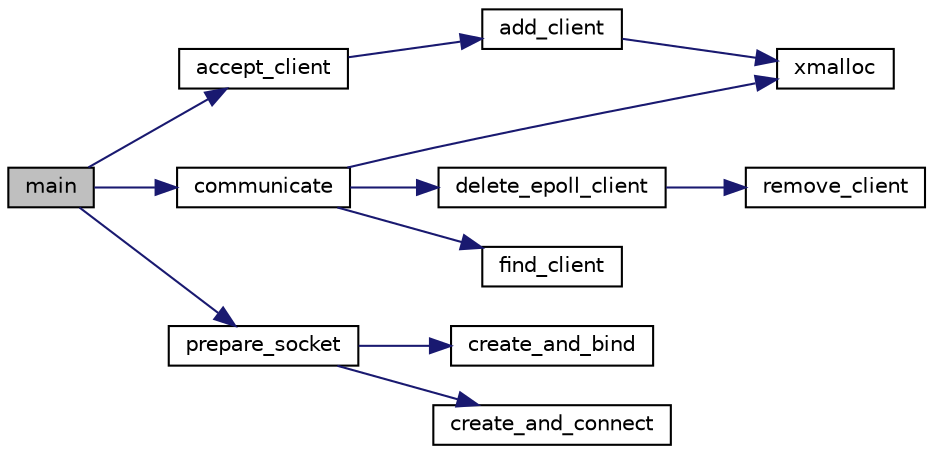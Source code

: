 digraph "main"
{
 // LATEX_PDF_SIZE
  edge [fontname="Helvetica",fontsize="10",labelfontname="Helvetica",labelfontsize="10"];
  node [fontname="Helvetica",fontsize="10",shape=record];
  rankdir="LR";
  Node1 [label="main",height=0.2,width=0.4,color="black", fillcolor="grey75", style="filled", fontcolor="black",tooltip=" "];
  Node1 -> Node2 [color="midnightblue",fontsize="10",style="solid",fontname="Helvetica"];
  Node2 [label="accept_client",height=0.2,width=0.4,color="black", fillcolor="white", style="filled",URL="$epoll-server_8c.html#a42b09729ccbda2ba1f9aaa6f82cd453d",tooltip="Accept a new client and add it to the connection_t struct."];
  Node2 -> Node3 [color="midnightblue",fontsize="10",style="solid",fontname="Helvetica"];
  Node3 [label="add_client",height=0.2,width=0.4,color="black", fillcolor="white", style="filled",URL="$connection_8c.html#ac1fdf3130d32ed551bc43052d4d3bb91",tooltip="Add a new client connection_t to the linked list connection."];
  Node3 -> Node4 [color="midnightblue",fontsize="10",style="solid",fontname="Helvetica"];
  Node4 [label="xmalloc",height=0.2,width=0.4,color="black", fillcolor="white", style="filled",URL="$epoll__server_2utils_2xalloc_8c.html#a42ccfa6fc49cc4ce90cc44cd05052490",tooltip="Malloc wrapper that exit on failure."];
  Node1 -> Node5 [color="midnightblue",fontsize="10",style="solid",fontname="Helvetica"];
  Node5 [label="communicate",height=0.2,width=0.4,color="black", fillcolor="white", style="filled",URL="$epoll-server_8c.html#a74dea0bd2b521f49ef5b56333432fadc",tooltip=" "];
  Node5 -> Node6 [color="midnightblue",fontsize="10",style="solid",fontname="Helvetica"];
  Node6 [label="delete_epoll_client",height=0.2,width=0.4,color="black", fillcolor="white", style="filled",URL="$epoll-server_8c.html#a4ad7c04ec84b953113742e0cc9165f6a",tooltip=" "];
  Node6 -> Node7 [color="midnightblue",fontsize="10",style="solid",fontname="Helvetica"];
  Node7 [label="remove_client",height=0.2,width=0.4,color="black", fillcolor="white", style="filled",URL="$connection_8c.html#aaea386e40cdf0680e51181c541c4eccf",tooltip="Remove the client connection_t from the linked list connection."];
  Node5 -> Node8 [color="midnightblue",fontsize="10",style="solid",fontname="Helvetica"];
  Node8 [label="find_client",height=0.2,width=0.4,color="black", fillcolor="white", style="filled",URL="$connection_8c.html#aefccf8e7b43e39717455ca63ca6fa03c",tooltip="Find the connection_t element where the socket is equal to client sock."];
  Node5 -> Node4 [color="midnightblue",fontsize="10",style="solid",fontname="Helvetica"];
  Node1 -> Node9 [color="midnightblue",fontsize="10",style="solid",fontname="Helvetica"];
  Node9 [label="prepare_socket",height=0.2,width=0.4,color="black", fillcolor="white", style="filled",URL="$epoll-server_8c.html#a3ad2113f2297a7cbdaa71f370aea7db0",tooltip="Initialize the addrinfo struct and call create_and_connect()"];
  Node9 -> Node10 [color="midnightblue",fontsize="10",style="solid",fontname="Helvetica"];
  Node10 [label="create_and_bind",height=0.2,width=0.4,color="black", fillcolor="white", style="filled",URL="$epoll-server_8c.html#a4022681cfcf69f5864f0d54b275d591e",tooltip="Iterate over the struct addrinfo elements to create and bind a socket."];
  Node9 -> Node11 [color="midnightblue",fontsize="10",style="solid",fontname="Helvetica"];
  Node11 [label="create_and_connect",height=0.2,width=0.4,color="black", fillcolor="white", style="filled",URL="$basic__client_8c.html#ab726def94a221e5ac93bcb2a42d16619",tooltip="Iterate over the struct addrinfo elements to connect to the server."];
}
